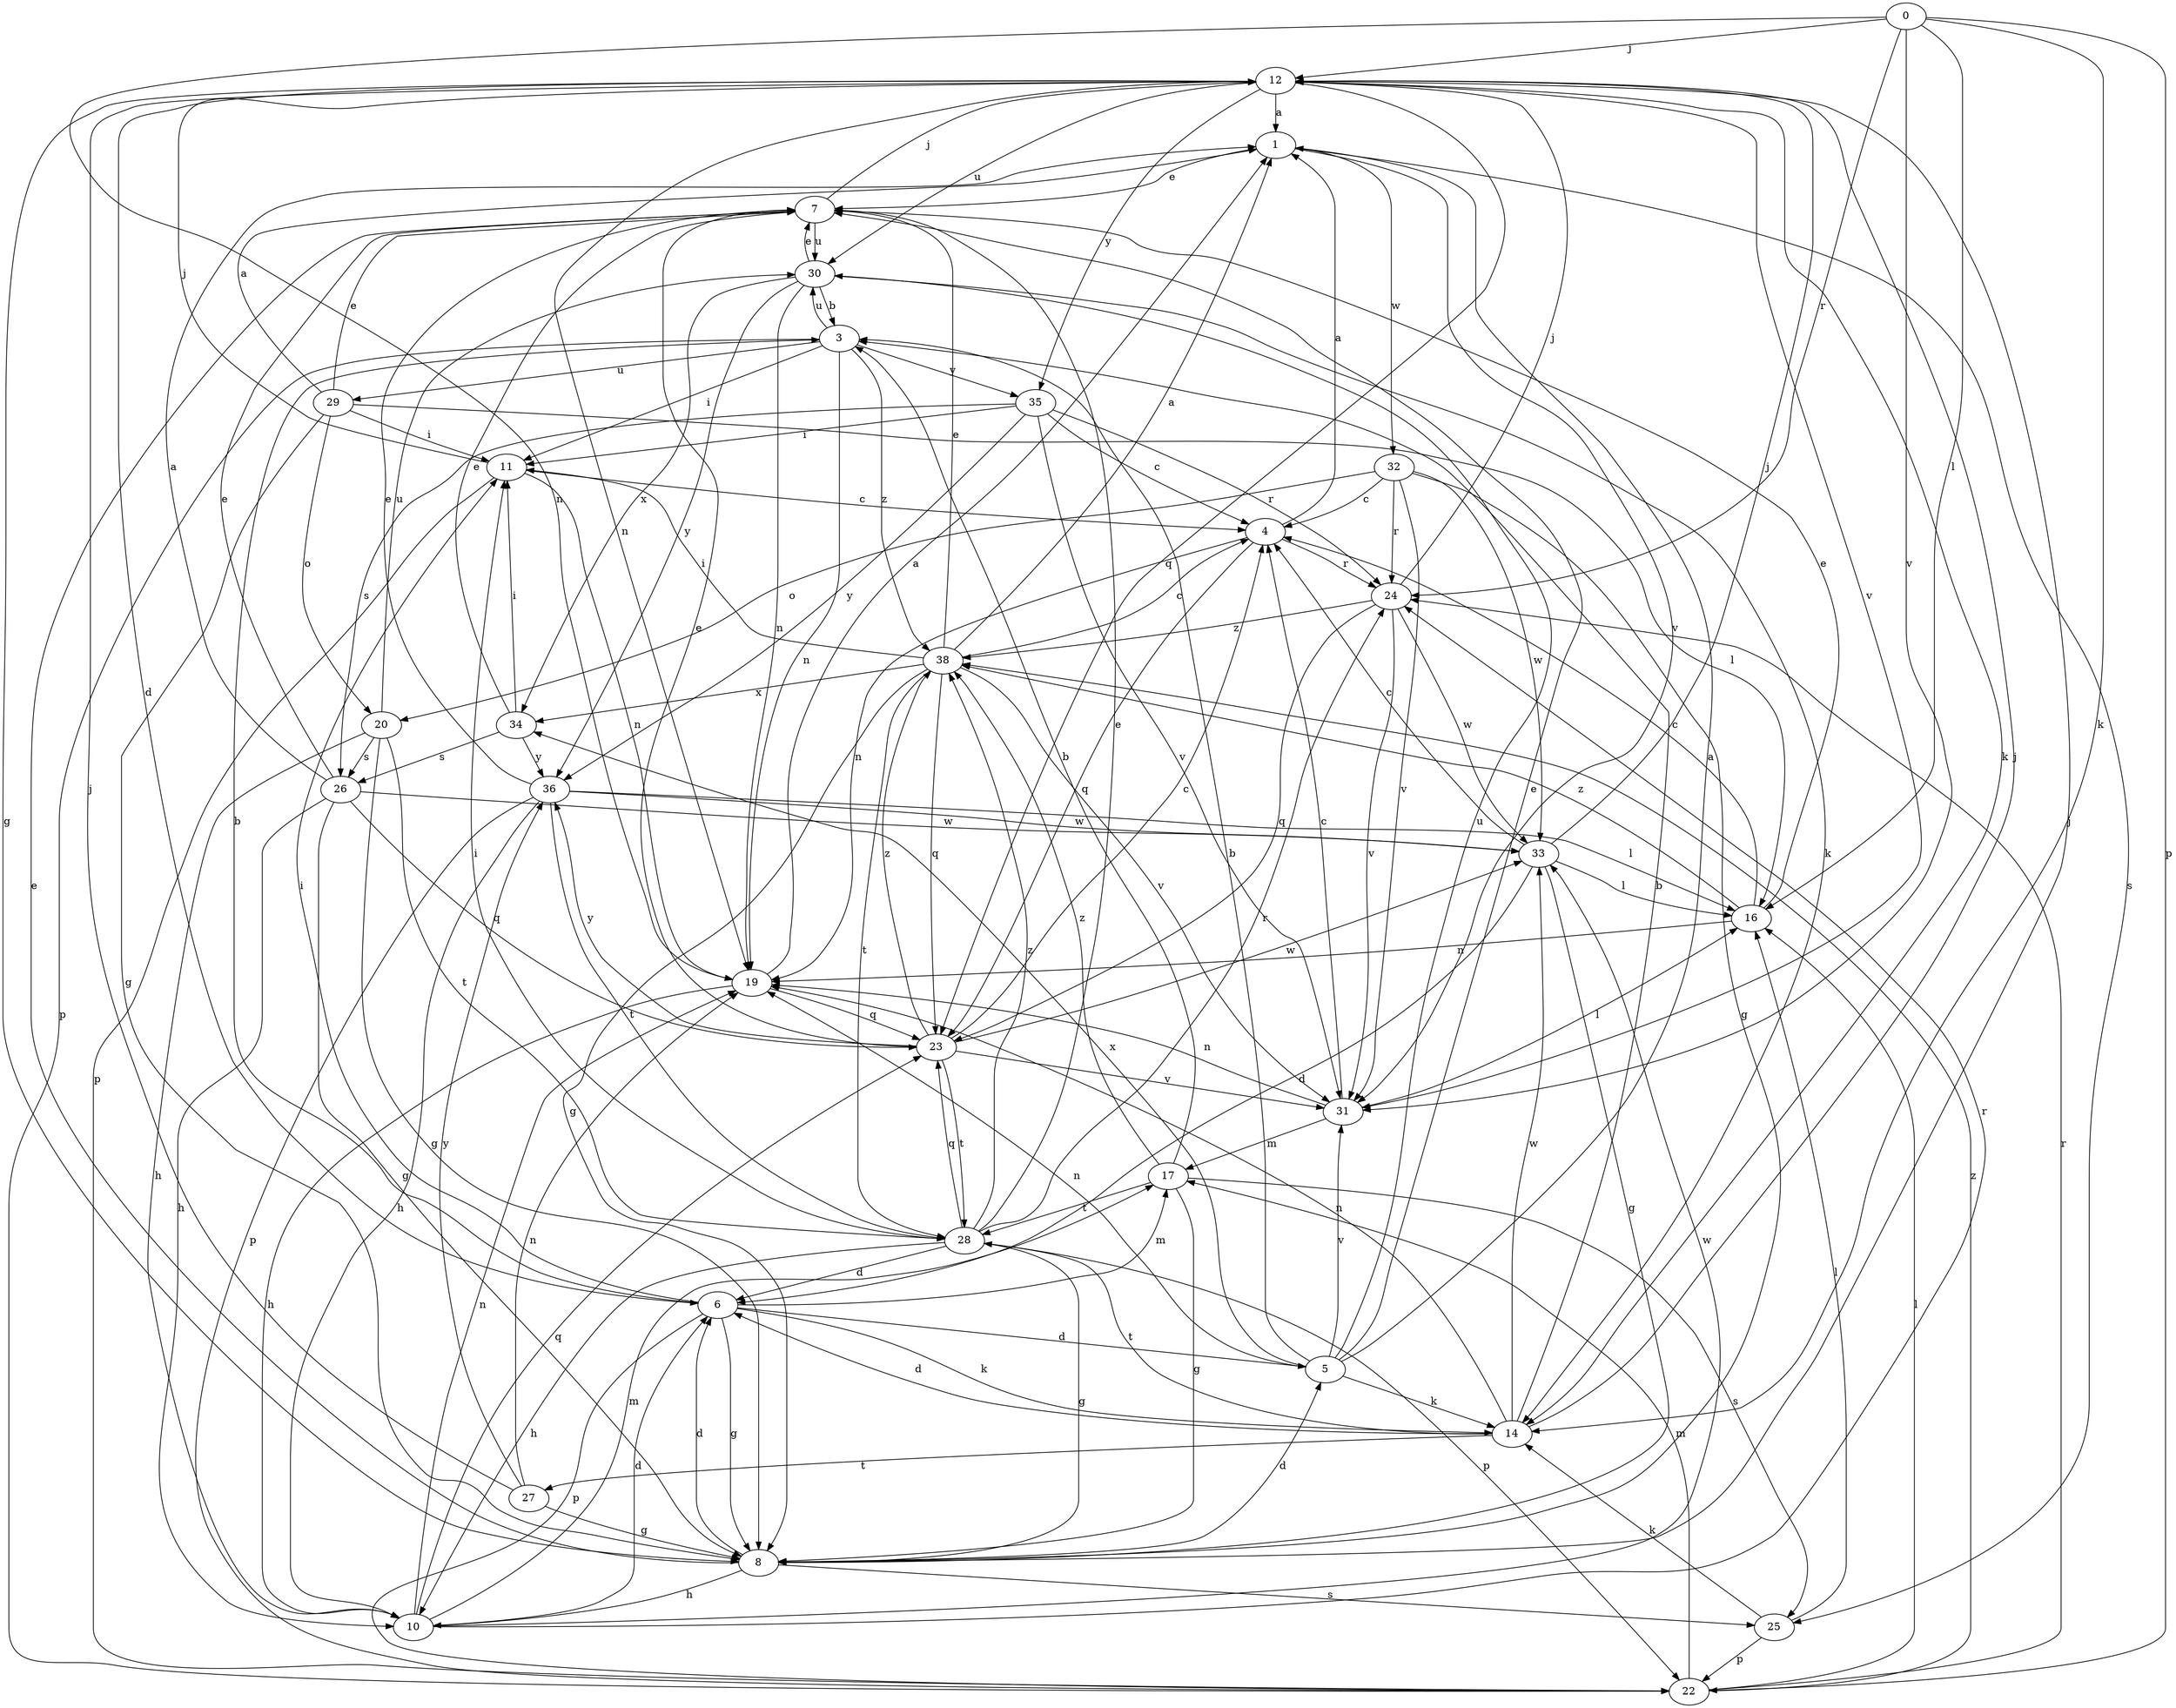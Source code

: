strict digraph  {
0;
1;
3;
4;
5;
6;
7;
8;
10;
11;
12;
14;
16;
17;
19;
20;
22;
23;
24;
25;
26;
27;
28;
29;
30;
31;
32;
33;
34;
35;
36;
38;
0 -> 12  [label=j];
0 -> 14  [label=k];
0 -> 16  [label=l];
0 -> 19  [label=n];
0 -> 22  [label=p];
0 -> 24  [label=r];
0 -> 31  [label=v];
1 -> 7  [label=e];
1 -> 25  [label=s];
1 -> 31  [label=v];
1 -> 32  [label=w];
3 -> 11  [label=i];
3 -> 19  [label=n];
3 -> 22  [label=p];
3 -> 29  [label=u];
3 -> 30  [label=u];
3 -> 35  [label=y];
3 -> 38  [label=z];
4 -> 1  [label=a];
4 -> 19  [label=n];
4 -> 23  [label=q];
4 -> 24  [label=r];
5 -> 1  [label=a];
5 -> 3  [label=b];
5 -> 7  [label=e];
5 -> 14  [label=k];
5 -> 19  [label=n];
5 -> 30  [label=u];
5 -> 31  [label=v];
5 -> 34  [label=x];
6 -> 3  [label=b];
6 -> 5  [label=d];
6 -> 8  [label=g];
6 -> 11  [label=i];
6 -> 14  [label=k];
6 -> 17  [label=m];
6 -> 22  [label=p];
7 -> 12  [label=j];
7 -> 30  [label=u];
8 -> 5  [label=d];
8 -> 6  [label=d];
8 -> 7  [label=e];
8 -> 10  [label=h];
8 -> 12  [label=j];
8 -> 25  [label=s];
10 -> 6  [label=d];
10 -> 17  [label=m];
10 -> 19  [label=n];
10 -> 23  [label=q];
10 -> 24  [label=r];
10 -> 33  [label=w];
11 -> 4  [label=c];
11 -> 12  [label=j];
11 -> 19  [label=n];
11 -> 22  [label=p];
12 -> 1  [label=a];
12 -> 6  [label=d];
12 -> 8  [label=g];
12 -> 14  [label=k];
12 -> 19  [label=n];
12 -> 23  [label=q];
12 -> 30  [label=u];
12 -> 31  [label=v];
12 -> 35  [label=y];
14 -> 3  [label=b];
14 -> 6  [label=d];
14 -> 12  [label=j];
14 -> 19  [label=n];
14 -> 27  [label=t];
14 -> 28  [label=t];
14 -> 33  [label=w];
16 -> 4  [label=c];
16 -> 7  [label=e];
16 -> 19  [label=n];
16 -> 38  [label=z];
17 -> 3  [label=b];
17 -> 8  [label=g];
17 -> 25  [label=s];
17 -> 28  [label=t];
17 -> 38  [label=z];
19 -> 1  [label=a];
19 -> 10  [label=h];
19 -> 23  [label=q];
20 -> 8  [label=g];
20 -> 10  [label=h];
20 -> 26  [label=s];
20 -> 28  [label=t];
20 -> 30  [label=u];
22 -> 16  [label=l];
22 -> 17  [label=m];
22 -> 24  [label=r];
22 -> 38  [label=z];
23 -> 4  [label=c];
23 -> 7  [label=e];
23 -> 28  [label=t];
23 -> 31  [label=v];
23 -> 33  [label=w];
23 -> 36  [label=y];
23 -> 38  [label=z];
24 -> 12  [label=j];
24 -> 23  [label=q];
24 -> 31  [label=v];
24 -> 33  [label=w];
24 -> 38  [label=z];
25 -> 14  [label=k];
25 -> 16  [label=l];
25 -> 22  [label=p];
26 -> 1  [label=a];
26 -> 7  [label=e];
26 -> 8  [label=g];
26 -> 10  [label=h];
26 -> 23  [label=q];
26 -> 33  [label=w];
27 -> 8  [label=g];
27 -> 12  [label=j];
27 -> 19  [label=n];
27 -> 36  [label=y];
28 -> 6  [label=d];
28 -> 7  [label=e];
28 -> 8  [label=g];
28 -> 10  [label=h];
28 -> 11  [label=i];
28 -> 22  [label=p];
28 -> 23  [label=q];
28 -> 24  [label=r];
28 -> 38  [label=z];
29 -> 1  [label=a];
29 -> 7  [label=e];
29 -> 8  [label=g];
29 -> 11  [label=i];
29 -> 16  [label=l];
29 -> 20  [label=o];
30 -> 3  [label=b];
30 -> 7  [label=e];
30 -> 14  [label=k];
30 -> 19  [label=n];
30 -> 34  [label=x];
30 -> 36  [label=y];
31 -> 4  [label=c];
31 -> 16  [label=l];
31 -> 17  [label=m];
31 -> 19  [label=n];
32 -> 4  [label=c];
32 -> 8  [label=g];
32 -> 20  [label=o];
32 -> 24  [label=r];
32 -> 31  [label=v];
32 -> 33  [label=w];
33 -> 4  [label=c];
33 -> 6  [label=d];
33 -> 8  [label=g];
33 -> 12  [label=j];
33 -> 16  [label=l];
34 -> 7  [label=e];
34 -> 11  [label=i];
34 -> 26  [label=s];
34 -> 36  [label=y];
35 -> 4  [label=c];
35 -> 11  [label=i];
35 -> 24  [label=r];
35 -> 26  [label=s];
35 -> 31  [label=v];
35 -> 36  [label=y];
36 -> 7  [label=e];
36 -> 10  [label=h];
36 -> 16  [label=l];
36 -> 22  [label=p];
36 -> 28  [label=t];
36 -> 33  [label=w];
38 -> 1  [label=a];
38 -> 4  [label=c];
38 -> 7  [label=e];
38 -> 8  [label=g];
38 -> 11  [label=i];
38 -> 23  [label=q];
38 -> 28  [label=t];
38 -> 31  [label=v];
38 -> 34  [label=x];
}
